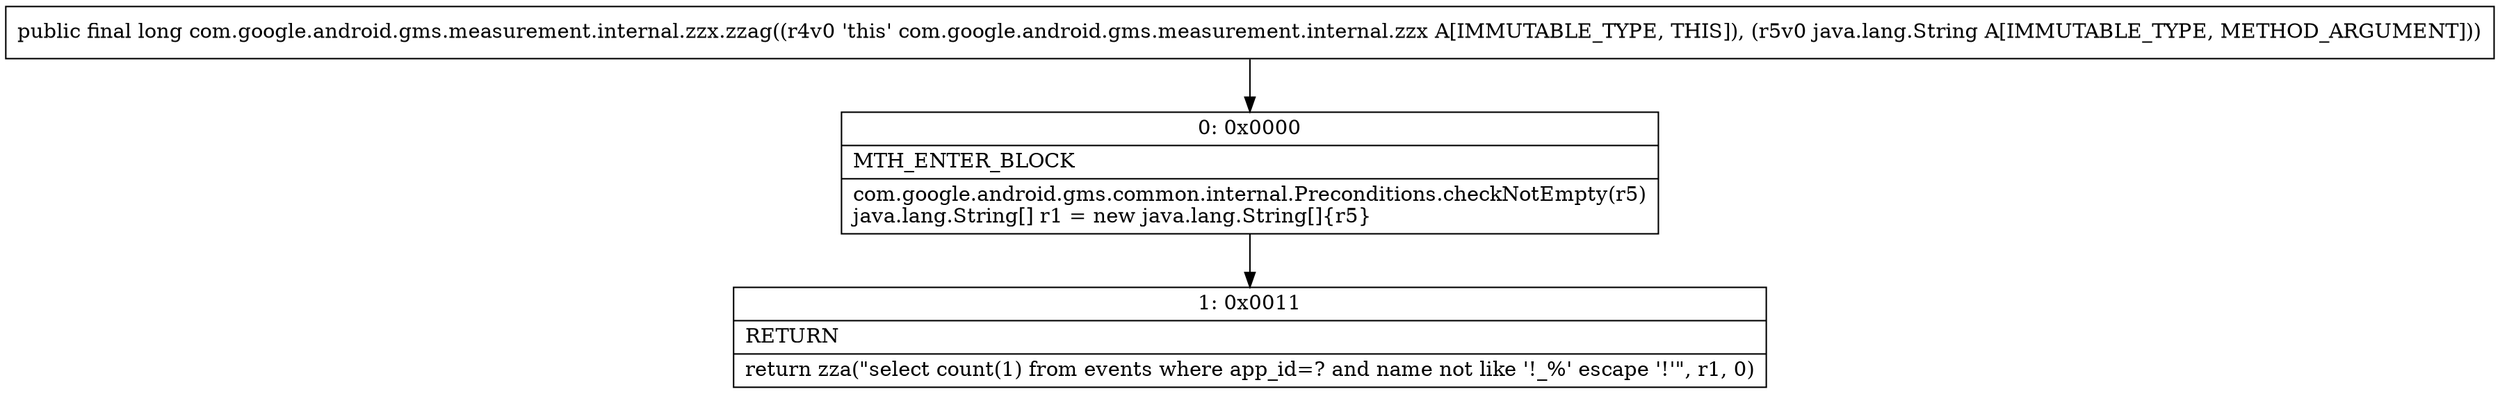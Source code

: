 digraph "CFG forcom.google.android.gms.measurement.internal.zzx.zzag(Ljava\/lang\/String;)J" {
Node_0 [shape=record,label="{0\:\ 0x0000|MTH_ENTER_BLOCK\l|com.google.android.gms.common.internal.Preconditions.checkNotEmpty(r5)\ljava.lang.String[] r1 = new java.lang.String[]\{r5\}\l}"];
Node_1 [shape=record,label="{1\:\ 0x0011|RETURN\l|return zza(\"select count(1) from events where app_id=? and name not like '!_%' escape '!'\", r1, 0)\l}"];
MethodNode[shape=record,label="{public final long com.google.android.gms.measurement.internal.zzx.zzag((r4v0 'this' com.google.android.gms.measurement.internal.zzx A[IMMUTABLE_TYPE, THIS]), (r5v0 java.lang.String A[IMMUTABLE_TYPE, METHOD_ARGUMENT])) }"];
MethodNode -> Node_0;
Node_0 -> Node_1;
}

